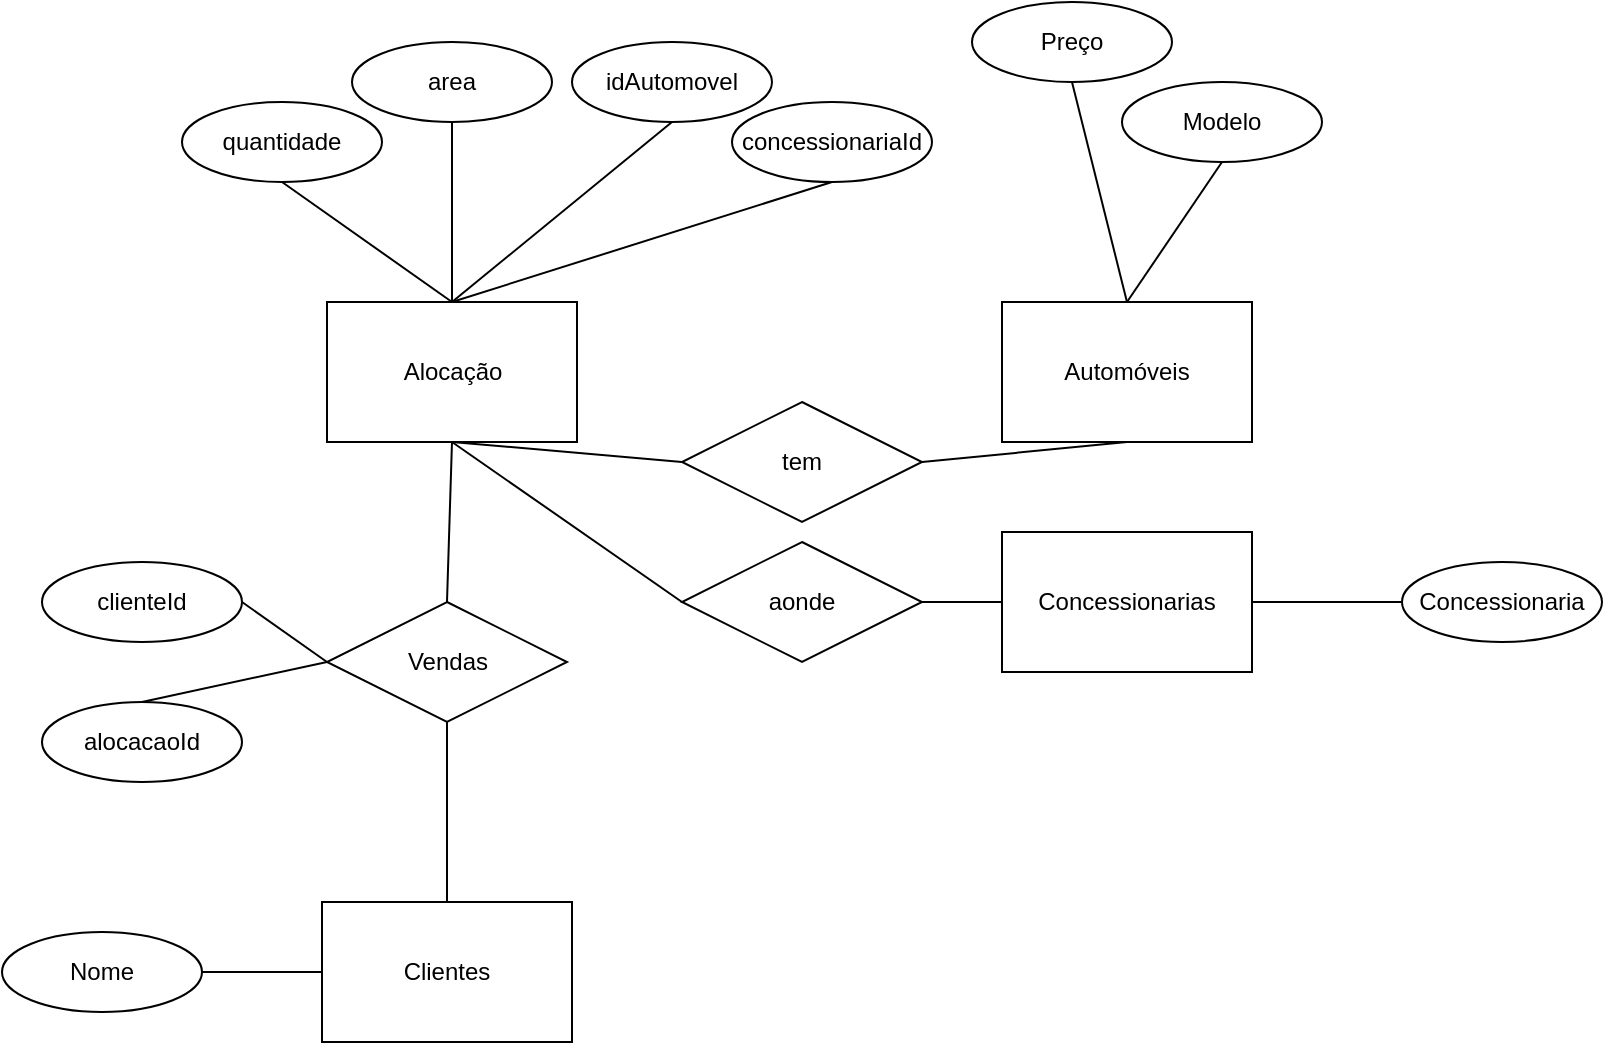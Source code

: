 <mxfile version="21.6.9" type="device">
  <diagram id="R2lEEEUBdFMjLlhIrx00" name="Page-1">
    <mxGraphModel dx="1379" dy="796" grid="1" gridSize="10" guides="1" tooltips="1" connect="1" arrows="1" fold="1" page="1" pageScale="1" pageWidth="850" pageHeight="1100" math="0" shadow="0" extFonts="Permanent Marker^https://fonts.googleapis.com/css?family=Permanent+Marker">
      <root>
        <mxCell id="0" />
        <mxCell id="1" parent="0" />
        <mxCell id="VRqGQ9KNHCtKTidmcPMj-15" value="Alocação" style="whiteSpace=wrap;html=1;align=center;" parent="1" vertex="1">
          <mxGeometry x="172.5" y="160" width="125" height="70" as="geometry" />
        </mxCell>
        <mxCell id="VRqGQ9KNHCtKTidmcPMj-21" value="Automóveis" style="whiteSpace=wrap;html=1;align=center;" parent="1" vertex="1">
          <mxGeometry x="510" y="160" width="125" height="70" as="geometry" />
        </mxCell>
        <mxCell id="VRqGQ9KNHCtKTidmcPMj-22" value="Clientes" style="whiteSpace=wrap;html=1;align=center;" parent="1" vertex="1">
          <mxGeometry x="170" y="460" width="125" height="70" as="geometry" />
        </mxCell>
        <mxCell id="VRqGQ9KNHCtKTidmcPMj-23" value="Concessionarias" style="whiteSpace=wrap;html=1;align=center;" parent="1" vertex="1">
          <mxGeometry x="510" y="275" width="125" height="70" as="geometry" />
        </mxCell>
        <mxCell id="VRqGQ9KNHCtKTidmcPMj-26" value="idAutomovel" style="ellipse;whiteSpace=wrap;html=1;align=center;" parent="1" vertex="1">
          <mxGeometry x="295" y="30" width="100" height="40" as="geometry" />
        </mxCell>
        <mxCell id="VRqGQ9KNHCtKTidmcPMj-27" value="area" style="ellipse;whiteSpace=wrap;html=1;align=center;" parent="1" vertex="1">
          <mxGeometry x="185" y="30" width="100" height="40" as="geometry" />
        </mxCell>
        <mxCell id="VRqGQ9KNHCtKTidmcPMj-28" value="quantidade" style="ellipse;whiteSpace=wrap;html=1;align=center;" parent="1" vertex="1">
          <mxGeometry x="100" y="60" width="100" height="40" as="geometry" />
        </mxCell>
        <mxCell id="VRqGQ9KNHCtKTidmcPMj-30" value="" style="endArrow=none;html=1;rounded=0;entryX=0.5;entryY=1;entryDx=0;entryDy=0;exitX=0.5;exitY=0;exitDx=0;exitDy=0;" parent="1" target="VRqGQ9KNHCtKTidmcPMj-27" edge="1" source="VRqGQ9KNHCtKTidmcPMj-15">
          <mxGeometry width="50" height="50" relative="1" as="geometry">
            <mxPoint x="293" y="150" as="sourcePoint" />
            <mxPoint x="450" y="380" as="targetPoint" />
          </mxGeometry>
        </mxCell>
        <mxCell id="VRqGQ9KNHCtKTidmcPMj-31" value="" style="endArrow=none;html=1;rounded=0;entryX=0.5;entryY=1;entryDx=0;entryDy=0;exitX=0.5;exitY=0;exitDx=0;exitDy=0;" parent="1" source="VRqGQ9KNHCtKTidmcPMj-15" target="VRqGQ9KNHCtKTidmcPMj-26" edge="1">
          <mxGeometry width="50" height="50" relative="1" as="geometry">
            <mxPoint x="243" y="160" as="sourcePoint" />
            <mxPoint x="245" y="80" as="targetPoint" />
          </mxGeometry>
        </mxCell>
        <mxCell id="VRqGQ9KNHCtKTidmcPMj-32" value="" style="endArrow=none;html=1;rounded=0;entryX=0.5;entryY=1;entryDx=0;entryDy=0;exitX=0.5;exitY=0;exitDx=0;exitDy=0;" parent="1" source="VRqGQ9KNHCtKTidmcPMj-15" target="VRqGQ9KNHCtKTidmcPMj-28" edge="1">
          <mxGeometry width="50" height="50" relative="1" as="geometry">
            <mxPoint x="230" y="150" as="sourcePoint" />
            <mxPoint x="330" y="110" as="targetPoint" />
          </mxGeometry>
        </mxCell>
        <mxCell id="VRqGQ9KNHCtKTidmcPMj-33" value="concessionariaId" style="ellipse;whiteSpace=wrap;html=1;align=center;" parent="1" vertex="1">
          <mxGeometry x="375" y="60" width="100" height="40" as="geometry" />
        </mxCell>
        <mxCell id="VRqGQ9KNHCtKTidmcPMj-34" value="" style="endArrow=none;html=1;rounded=0;entryX=0.5;entryY=1;entryDx=0;entryDy=0;exitX=0.5;exitY=0;exitDx=0;exitDy=0;" parent="1" source="VRqGQ9KNHCtKTidmcPMj-15" target="VRqGQ9KNHCtKTidmcPMj-33" edge="1">
          <mxGeometry width="50" height="50" relative="1" as="geometry">
            <mxPoint x="340" y="140" as="sourcePoint" />
            <mxPoint x="352" y="70" as="targetPoint" />
          </mxGeometry>
        </mxCell>
        <mxCell id="VRqGQ9KNHCtKTidmcPMj-35" value="Preço" style="ellipse;whiteSpace=wrap;html=1;align=center;" parent="1" vertex="1">
          <mxGeometry x="495" y="10" width="100" height="40" as="geometry" />
        </mxCell>
        <mxCell id="VRqGQ9KNHCtKTidmcPMj-36" value="Modelo" style="ellipse;whiteSpace=wrap;html=1;align=center;" parent="1" vertex="1">
          <mxGeometry x="570" y="50" width="100" height="40" as="geometry" />
        </mxCell>
        <mxCell id="VRqGQ9KNHCtKTidmcPMj-37" value="" style="endArrow=none;html=1;rounded=0;entryX=0.5;entryY=1;entryDx=0;entryDy=0;exitX=0.5;exitY=0;exitDx=0;exitDy=0;" parent="1" source="VRqGQ9KNHCtKTidmcPMj-21" target="VRqGQ9KNHCtKTidmcPMj-35" edge="1">
          <mxGeometry width="50" height="50" relative="1" as="geometry">
            <mxPoint x="400" y="430" as="sourcePoint" />
            <mxPoint x="450" y="380" as="targetPoint" />
          </mxGeometry>
        </mxCell>
        <mxCell id="VRqGQ9KNHCtKTidmcPMj-38" value="" style="endArrow=none;html=1;rounded=0;entryX=0.5;entryY=1;entryDx=0;entryDy=0;exitX=0.5;exitY=0;exitDx=0;exitDy=0;" parent="1" source="VRqGQ9KNHCtKTidmcPMj-21" target="VRqGQ9KNHCtKTidmcPMj-36" edge="1">
          <mxGeometry width="50" height="50" relative="1" as="geometry">
            <mxPoint x="543" y="160" as="sourcePoint" />
            <mxPoint x="555" y="60" as="targetPoint" />
          </mxGeometry>
        </mxCell>
        <mxCell id="VRqGQ9KNHCtKTidmcPMj-39" value="Nome" style="ellipse;whiteSpace=wrap;html=1;align=center;" parent="1" vertex="1">
          <mxGeometry x="10" y="475" width="100" height="40" as="geometry" />
        </mxCell>
        <mxCell id="VRqGQ9KNHCtKTidmcPMj-40" value="" style="endArrow=none;html=1;rounded=0;entryX=1;entryY=0.5;entryDx=0;entryDy=0;exitX=0;exitY=0.5;exitDx=0;exitDy=0;" parent="1" source="VRqGQ9KNHCtKTidmcPMj-22" target="VRqGQ9KNHCtKTidmcPMj-39" edge="1">
          <mxGeometry width="50" height="50" relative="1" as="geometry">
            <mxPoint x="-37" y="550" as="sourcePoint" />
            <mxPoint x="-15" y="460" as="targetPoint" />
          </mxGeometry>
        </mxCell>
        <mxCell id="VRqGQ9KNHCtKTidmcPMj-41" value="Concessionaria" style="ellipse;whiteSpace=wrap;html=1;align=center;" parent="1" vertex="1">
          <mxGeometry x="710" y="290" width="100" height="40" as="geometry" />
        </mxCell>
        <mxCell id="VRqGQ9KNHCtKTidmcPMj-42" value="" style="endArrow=none;html=1;rounded=0;exitX=1;exitY=0.5;exitDx=0;exitDy=0;entryX=0;entryY=0.5;entryDx=0;entryDy=0;" parent="1" source="VRqGQ9KNHCtKTidmcPMj-23" target="VRqGQ9KNHCtKTidmcPMj-41" edge="1">
          <mxGeometry width="50" height="50" relative="1" as="geometry">
            <mxPoint x="853" y="375" as="sourcePoint" />
            <mxPoint x="685" y="340" as="targetPoint" />
          </mxGeometry>
        </mxCell>
        <mxCell id="VRqGQ9KNHCtKTidmcPMj-44" value="tem" style="shape=rhombus;perimeter=rhombusPerimeter;whiteSpace=wrap;html=1;align=center;" parent="1" vertex="1">
          <mxGeometry x="350" y="210" width="120" height="60" as="geometry" />
        </mxCell>
        <mxCell id="VRqGQ9KNHCtKTidmcPMj-45" value="" style="endArrow=none;html=1;rounded=0;entryX=0.5;entryY=1;entryDx=0;entryDy=0;exitX=0;exitY=0.5;exitDx=0;exitDy=0;" parent="1" source="VRqGQ9KNHCtKTidmcPMj-44" target="VRqGQ9KNHCtKTidmcPMj-15" edge="1">
          <mxGeometry width="50" height="50" relative="1" as="geometry">
            <mxPoint x="400" y="430" as="sourcePoint" />
            <mxPoint x="450" y="380" as="targetPoint" />
          </mxGeometry>
        </mxCell>
        <mxCell id="VRqGQ9KNHCtKTidmcPMj-48" value="" style="endArrow=none;html=1;rounded=0;entryX=0.5;entryY=1;entryDx=0;entryDy=0;exitX=1;exitY=0.5;exitDx=0;exitDy=0;" parent="1" source="VRqGQ9KNHCtKTidmcPMj-44" target="VRqGQ9KNHCtKTidmcPMj-21" edge="1">
          <mxGeometry width="50" height="50" relative="1" as="geometry">
            <mxPoint x="400" y="430" as="sourcePoint" />
            <mxPoint x="450" y="380" as="targetPoint" />
          </mxGeometry>
        </mxCell>
        <mxCell id="VRqGQ9KNHCtKTidmcPMj-49" value="aonde" style="shape=rhombus;perimeter=rhombusPerimeter;whiteSpace=wrap;html=1;align=center;" parent="1" vertex="1">
          <mxGeometry x="350" y="280" width="120" height="60" as="geometry" />
        </mxCell>
        <mxCell id="VRqGQ9KNHCtKTidmcPMj-50" value="" style="endArrow=none;html=1;rounded=0;exitX=0;exitY=0.5;exitDx=0;exitDy=0;entryX=0.5;entryY=1;entryDx=0;entryDy=0;" parent="1" source="VRqGQ9KNHCtKTidmcPMj-49" edge="1" target="VRqGQ9KNHCtKTidmcPMj-15">
          <mxGeometry width="50" height="50" relative="1" as="geometry">
            <mxPoint x="367.5" y="310" as="sourcePoint" />
            <mxPoint x="300" y="220" as="targetPoint" />
          </mxGeometry>
        </mxCell>
        <mxCell id="VRqGQ9KNHCtKTidmcPMj-51" value="" style="endArrow=none;html=1;rounded=0;exitX=1;exitY=0.5;exitDx=0;exitDy=0;entryX=0;entryY=0.5;entryDx=0;entryDy=0;" parent="1" source="VRqGQ9KNHCtKTidmcPMj-49" target="VRqGQ9KNHCtKTidmcPMj-23" edge="1">
          <mxGeometry width="50" height="50" relative="1" as="geometry">
            <mxPoint x="595" y="310" as="sourcePoint" />
            <mxPoint x="540" y="220" as="targetPoint" />
          </mxGeometry>
        </mxCell>
        <mxCell id="XAwsJjnuNkqBVjYgaWEX-3" value="Vendas" style="shape=rhombus;perimeter=rhombusPerimeter;whiteSpace=wrap;html=1;align=center;" vertex="1" parent="1">
          <mxGeometry x="172.5" y="310" width="120" height="60" as="geometry" />
        </mxCell>
        <mxCell id="XAwsJjnuNkqBVjYgaWEX-4" value="clienteId" style="ellipse;whiteSpace=wrap;html=1;align=center;" vertex="1" parent="1">
          <mxGeometry x="30" y="290" width="100" height="40" as="geometry" />
        </mxCell>
        <mxCell id="XAwsJjnuNkqBVjYgaWEX-5" value="alocacaoId" style="ellipse;whiteSpace=wrap;html=1;align=center;" vertex="1" parent="1">
          <mxGeometry x="30" y="360" width="100" height="40" as="geometry" />
        </mxCell>
        <mxCell id="XAwsJjnuNkqBVjYgaWEX-8" value="" style="endArrow=none;html=1;rounded=0;entryX=1;entryY=0.5;entryDx=0;entryDy=0;exitX=0;exitY=0.5;exitDx=0;exitDy=0;" edge="1" parent="1" source="XAwsJjnuNkqBVjYgaWEX-3" target="XAwsJjnuNkqBVjYgaWEX-4">
          <mxGeometry width="50" height="50" relative="1" as="geometry">
            <mxPoint x="400" y="430" as="sourcePoint" />
            <mxPoint x="450" y="380" as="targetPoint" />
          </mxGeometry>
        </mxCell>
        <mxCell id="XAwsJjnuNkqBVjYgaWEX-9" value="" style="endArrow=none;html=1;rounded=0;entryX=0.5;entryY=0;entryDx=0;entryDy=0;exitX=0;exitY=0.5;exitDx=0;exitDy=0;" edge="1" parent="1" source="XAwsJjnuNkqBVjYgaWEX-3" target="XAwsJjnuNkqBVjYgaWEX-5">
          <mxGeometry width="50" height="50" relative="1" as="geometry">
            <mxPoint x="400" y="430" as="sourcePoint" />
            <mxPoint x="450" y="380" as="targetPoint" />
          </mxGeometry>
        </mxCell>
        <mxCell id="XAwsJjnuNkqBVjYgaWEX-10" value="" style="endArrow=none;html=1;rounded=0;entryX=0.5;entryY=1;entryDx=0;entryDy=0;exitX=0.5;exitY=0;exitDx=0;exitDy=0;" edge="1" parent="1" source="XAwsJjnuNkqBVjYgaWEX-3" target="VRqGQ9KNHCtKTidmcPMj-15">
          <mxGeometry width="50" height="50" relative="1" as="geometry">
            <mxPoint x="400" y="430" as="sourcePoint" />
            <mxPoint x="450" y="380" as="targetPoint" />
          </mxGeometry>
        </mxCell>
        <mxCell id="XAwsJjnuNkqBVjYgaWEX-11" value="" style="endArrow=none;html=1;rounded=0;entryX=0.5;entryY=0;entryDx=0;entryDy=0;exitX=0.5;exitY=1;exitDx=0;exitDy=0;" edge="1" parent="1" source="XAwsJjnuNkqBVjYgaWEX-3" target="VRqGQ9KNHCtKTidmcPMj-22">
          <mxGeometry width="50" height="50" relative="1" as="geometry">
            <mxPoint x="400" y="430" as="sourcePoint" />
            <mxPoint x="450" y="380" as="targetPoint" />
          </mxGeometry>
        </mxCell>
      </root>
    </mxGraphModel>
  </diagram>
</mxfile>
